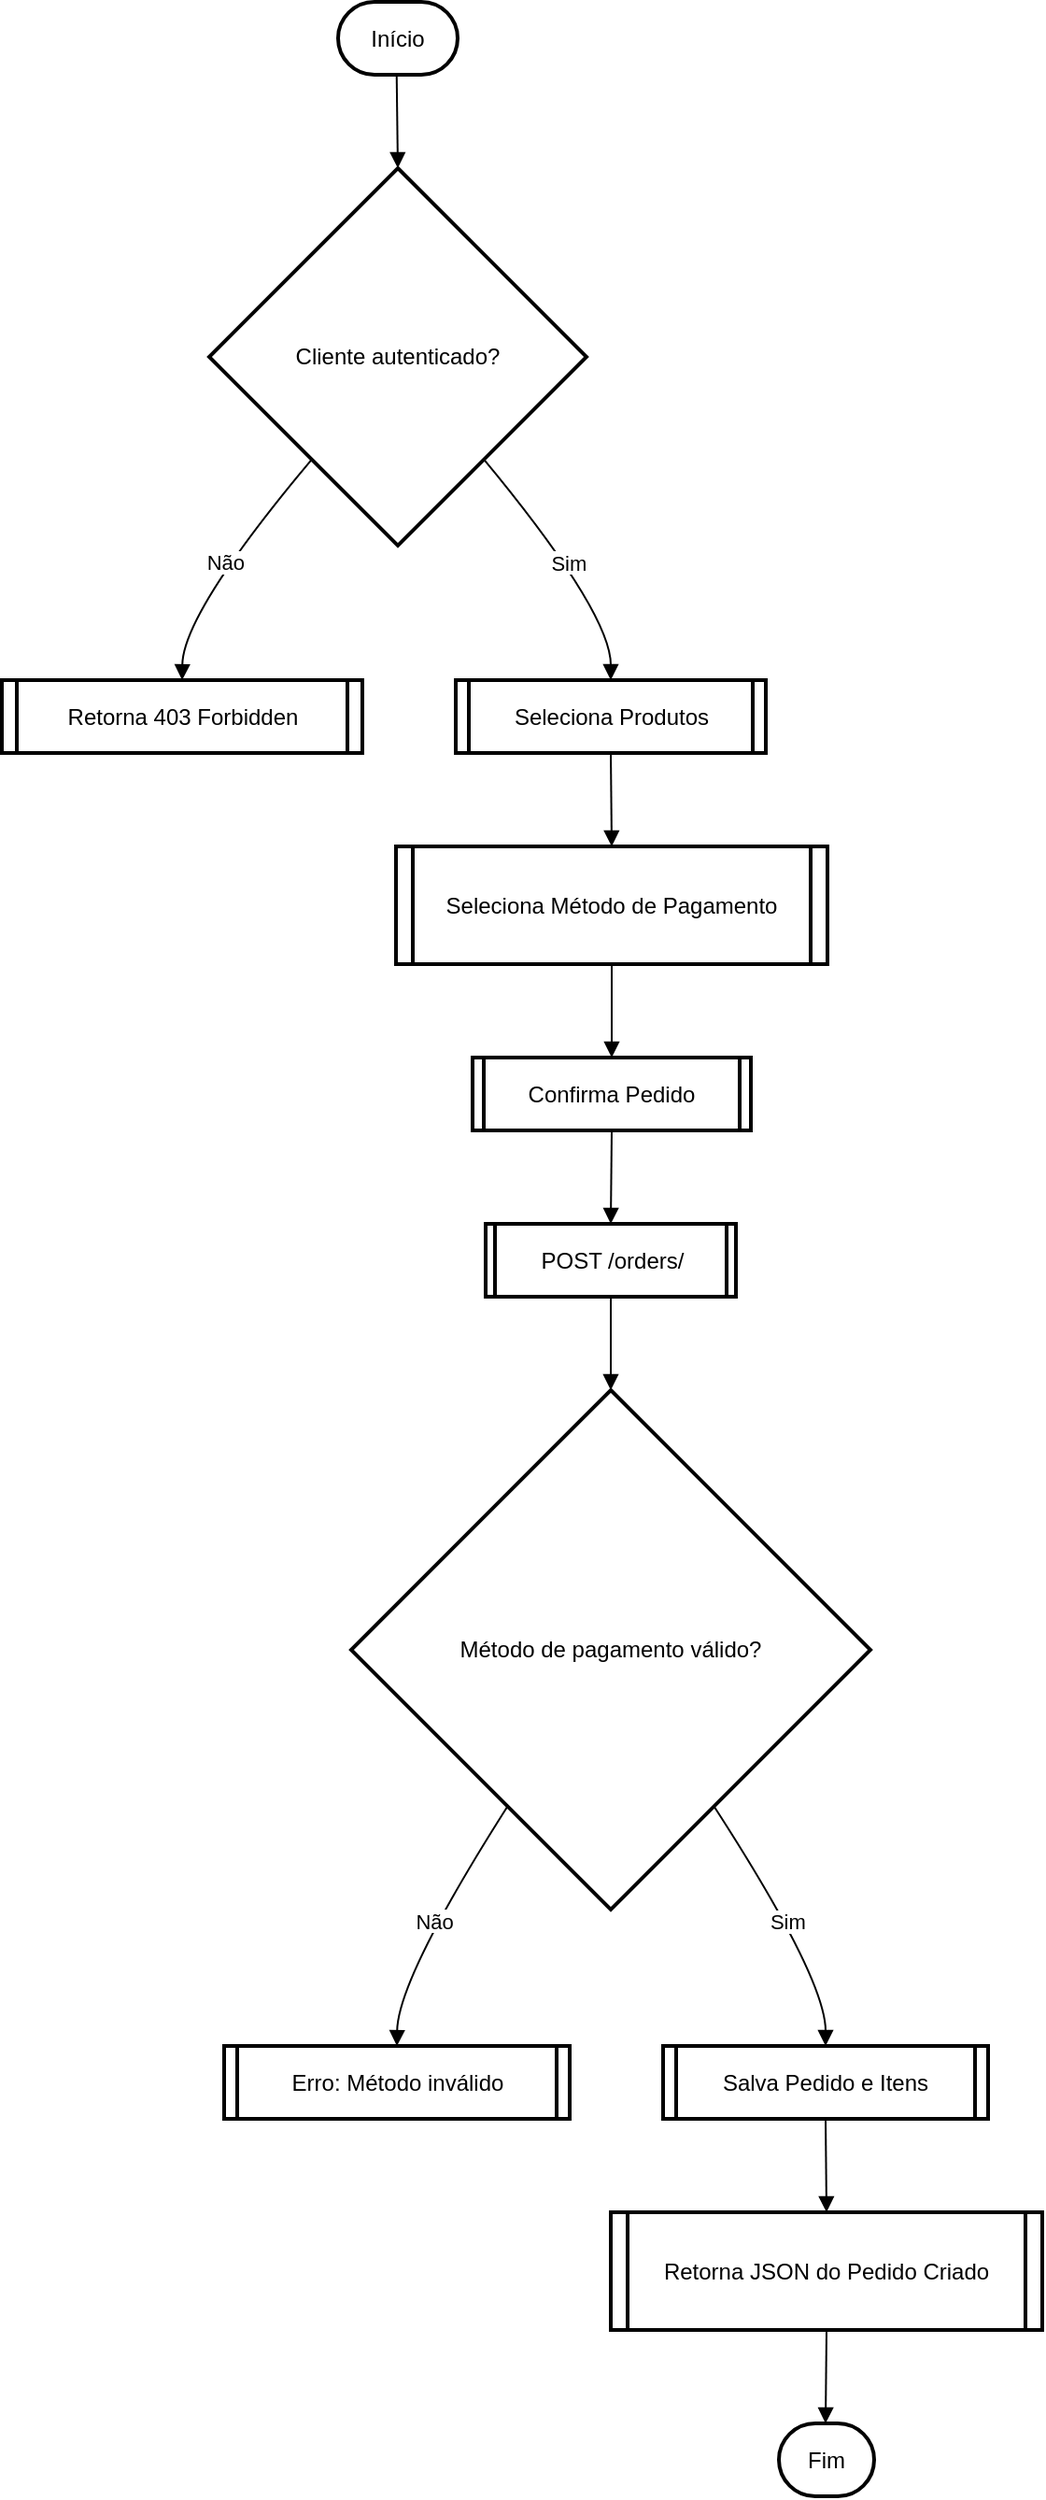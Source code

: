 <mxfile version="27.2.0">
  <diagram name="Página-1" id="LCYeYG4lNAdlEPeiNFRU">
    <mxGraphModel dx="2583" dy="1393" grid="1" gridSize="10" guides="1" tooltips="1" connect="1" arrows="1" fold="1" page="1" pageScale="1" pageWidth="827" pageHeight="1169" math="0" shadow="0">
      <root>
        <mxCell id="0" />
        <mxCell id="1" parent="0" />
        <mxCell id="2yyvgfeFI3VEinEZ0zGj-1" value="Início" style="rounded=1;whiteSpace=wrap;arcSize=50;strokeWidth=2;" vertex="1" parent="1">
          <mxGeometry x="200" y="20" width="64" height="39" as="geometry" />
        </mxCell>
        <mxCell id="2yyvgfeFI3VEinEZ0zGj-2" value="Cliente autenticado?" style="rhombus;strokeWidth=2;whiteSpace=wrap;" vertex="1" parent="1">
          <mxGeometry x="131" y="109" width="202" height="202" as="geometry" />
        </mxCell>
        <mxCell id="2yyvgfeFI3VEinEZ0zGj-3" value="Retorna 403 Forbidden" style="strokeWidth=2;shape=process;whiteSpace=wrap;size=0.04;" vertex="1" parent="1">
          <mxGeometry x="20" y="383" width="193" height="39" as="geometry" />
        </mxCell>
        <mxCell id="2yyvgfeFI3VEinEZ0zGj-4" value="Seleciona Produtos" style="strokeWidth=2;shape=process;whiteSpace=wrap;size=0.04;" vertex="1" parent="1">
          <mxGeometry x="263" y="383" width="166" height="39" as="geometry" />
        </mxCell>
        <mxCell id="2yyvgfeFI3VEinEZ0zGj-5" value="Seleciona Método de Pagamento" style="strokeWidth=2;shape=process;whiteSpace=wrap;size=0.04;" vertex="1" parent="1">
          <mxGeometry x="231" y="472" width="231" height="63" as="geometry" />
        </mxCell>
        <mxCell id="2yyvgfeFI3VEinEZ0zGj-6" value="Confirma Pedido" style="strokeWidth=2;shape=process;whiteSpace=wrap;size=0.04;" vertex="1" parent="1">
          <mxGeometry x="272" y="585" width="149" height="39" as="geometry" />
        </mxCell>
        <mxCell id="2yyvgfeFI3VEinEZ0zGj-7" value="POST /orders/" style="strokeWidth=2;shape=process;whiteSpace=wrap;size=0.04;" vertex="1" parent="1">
          <mxGeometry x="279" y="674" width="134" height="39" as="geometry" />
        </mxCell>
        <mxCell id="2yyvgfeFI3VEinEZ0zGj-8" value="Método de pagamento válido?" style="rhombus;strokeWidth=2;whiteSpace=wrap;" vertex="1" parent="1">
          <mxGeometry x="207" y="763" width="278" height="278" as="geometry" />
        </mxCell>
        <mxCell id="2yyvgfeFI3VEinEZ0zGj-9" value="Erro: Método inválido" style="strokeWidth=2;shape=process;whiteSpace=wrap;size=0.04;" vertex="1" parent="1">
          <mxGeometry x="139" y="1114" width="185" height="39" as="geometry" />
        </mxCell>
        <mxCell id="2yyvgfeFI3VEinEZ0zGj-10" value="Salva Pedido e Itens" style="strokeWidth=2;shape=process;whiteSpace=wrap;size=0.04;" vertex="1" parent="1">
          <mxGeometry x="374" y="1114" width="174" height="39" as="geometry" />
        </mxCell>
        <mxCell id="2yyvgfeFI3VEinEZ0zGj-11" value="Retorna JSON do Pedido Criado" style="strokeWidth=2;shape=process;whiteSpace=wrap;size=0.04;" vertex="1" parent="1">
          <mxGeometry x="346" y="1203" width="231" height="63" as="geometry" />
        </mxCell>
        <mxCell id="2yyvgfeFI3VEinEZ0zGj-12" value="Fim" style="rounded=1;whiteSpace=wrap;arcSize=50;strokeWidth=2;" vertex="1" parent="1">
          <mxGeometry x="436" y="1316" width="51" height="39" as="geometry" />
        </mxCell>
        <mxCell id="2yyvgfeFI3VEinEZ0zGj-13" value="" style="curved=1;startArrow=none;endArrow=block;exitX=0.49;exitY=1;entryX=0.5;entryY=0;rounded=0;" edge="1" parent="1" source="2yyvgfeFI3VEinEZ0zGj-1" target="2yyvgfeFI3VEinEZ0zGj-2">
          <mxGeometry relative="1" as="geometry">
            <Array as="points" />
          </mxGeometry>
        </mxCell>
        <mxCell id="2yyvgfeFI3VEinEZ0zGj-14" value="Não" style="curved=1;startArrow=none;endArrow=block;exitX=0.08;exitY=1;entryX=0.5;entryY=0.01;rounded=0;" edge="1" parent="1" source="2yyvgfeFI3VEinEZ0zGj-2" target="2yyvgfeFI3VEinEZ0zGj-3">
          <mxGeometry relative="1" as="geometry">
            <Array as="points">
              <mxPoint x="117" y="347" />
            </Array>
          </mxGeometry>
        </mxCell>
        <mxCell id="2yyvgfeFI3VEinEZ0zGj-15" value="Sim" style="curved=1;startArrow=none;endArrow=block;exitX=0.92;exitY=1;entryX=0.5;entryY=0.01;rounded=0;" edge="1" parent="1" source="2yyvgfeFI3VEinEZ0zGj-2" target="2yyvgfeFI3VEinEZ0zGj-4">
          <mxGeometry relative="1" as="geometry">
            <Array as="points">
              <mxPoint x="346" y="347" />
            </Array>
          </mxGeometry>
        </mxCell>
        <mxCell id="2yyvgfeFI3VEinEZ0zGj-16" value="" style="curved=1;startArrow=none;endArrow=block;exitX=0.5;exitY=1.01;entryX=0.5;entryY=0.01;rounded=0;" edge="1" parent="1" source="2yyvgfeFI3VEinEZ0zGj-4" target="2yyvgfeFI3VEinEZ0zGj-5">
          <mxGeometry relative="1" as="geometry">
            <Array as="points" />
          </mxGeometry>
        </mxCell>
        <mxCell id="2yyvgfeFI3VEinEZ0zGj-17" value="" style="curved=1;startArrow=none;endArrow=block;exitX=0.5;exitY=1.01;entryX=0.5;entryY=0.01;rounded=0;" edge="1" parent="1" source="2yyvgfeFI3VEinEZ0zGj-5" target="2yyvgfeFI3VEinEZ0zGj-6">
          <mxGeometry relative="1" as="geometry">
            <Array as="points" />
          </mxGeometry>
        </mxCell>
        <mxCell id="2yyvgfeFI3VEinEZ0zGj-18" value="" style="curved=1;startArrow=none;endArrow=block;exitX=0.5;exitY=1.01;entryX=0.5;entryY=0.01;rounded=0;" edge="1" parent="1" source="2yyvgfeFI3VEinEZ0zGj-6" target="2yyvgfeFI3VEinEZ0zGj-7">
          <mxGeometry relative="1" as="geometry">
            <Array as="points" />
          </mxGeometry>
        </mxCell>
        <mxCell id="2yyvgfeFI3VEinEZ0zGj-19" value="" style="curved=1;startArrow=none;endArrow=block;exitX=0.5;exitY=1.01;entryX=0.5;entryY=0;rounded=0;" edge="1" parent="1" source="2yyvgfeFI3VEinEZ0zGj-7" target="2yyvgfeFI3VEinEZ0zGj-8">
          <mxGeometry relative="1" as="geometry">
            <Array as="points" />
          </mxGeometry>
        </mxCell>
        <mxCell id="2yyvgfeFI3VEinEZ0zGj-20" value="Não" style="curved=1;startArrow=none;endArrow=block;exitX=0.17;exitY=1;entryX=0.5;entryY=0;rounded=0;" edge="1" parent="1" source="2yyvgfeFI3VEinEZ0zGj-8" target="2yyvgfeFI3VEinEZ0zGj-9">
          <mxGeometry relative="1" as="geometry">
            <Array as="points">
              <mxPoint x="232" y="1078" />
            </Array>
          </mxGeometry>
        </mxCell>
        <mxCell id="2yyvgfeFI3VEinEZ0zGj-21" value="Sim" style="curved=1;startArrow=none;endArrow=block;exitX=0.83;exitY=1;entryX=0.5;entryY=0;rounded=0;" edge="1" parent="1" source="2yyvgfeFI3VEinEZ0zGj-8" target="2yyvgfeFI3VEinEZ0zGj-10">
          <mxGeometry relative="1" as="geometry">
            <Array as="points">
              <mxPoint x="461" y="1078" />
            </Array>
          </mxGeometry>
        </mxCell>
        <mxCell id="2yyvgfeFI3VEinEZ0zGj-22" value="" style="curved=1;startArrow=none;endArrow=block;exitX=0.5;exitY=1;entryX=0.5;entryY=0;rounded=0;" edge="1" parent="1" source="2yyvgfeFI3VEinEZ0zGj-10" target="2yyvgfeFI3VEinEZ0zGj-11">
          <mxGeometry relative="1" as="geometry">
            <Array as="points" />
          </mxGeometry>
        </mxCell>
        <mxCell id="2yyvgfeFI3VEinEZ0zGj-23" value="" style="curved=1;startArrow=none;endArrow=block;exitX=0.5;exitY=1;entryX=0.49;entryY=0;rounded=0;" edge="1" parent="1" source="2yyvgfeFI3VEinEZ0zGj-11" target="2yyvgfeFI3VEinEZ0zGj-12">
          <mxGeometry relative="1" as="geometry">
            <Array as="points" />
          </mxGeometry>
        </mxCell>
      </root>
    </mxGraphModel>
  </diagram>
</mxfile>
